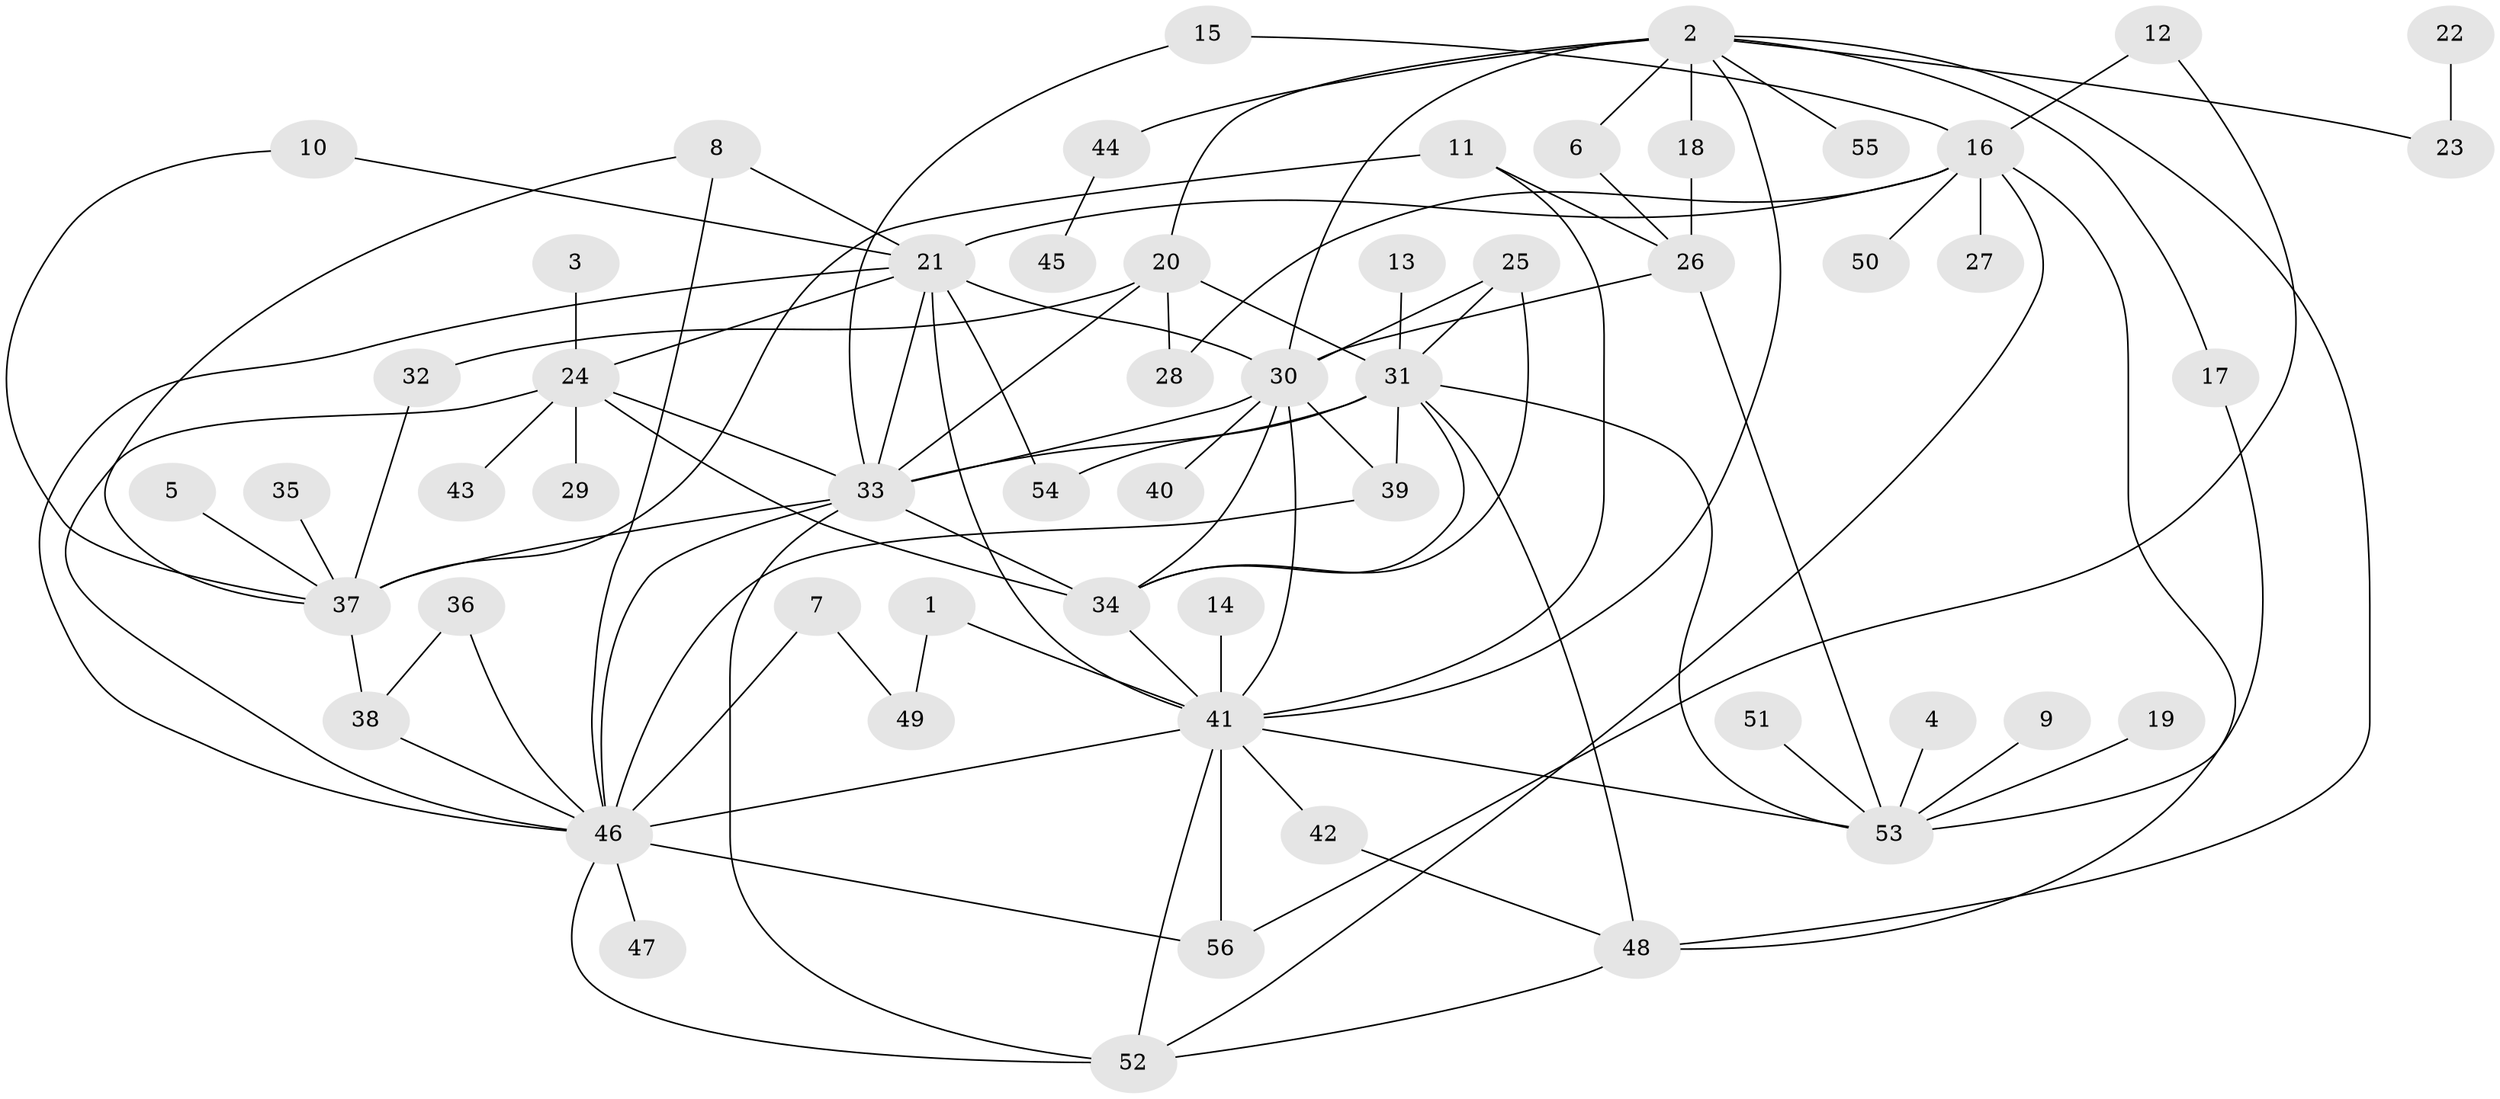 // original degree distribution, {13: 0.026785714285714284, 12: 0.008928571428571428, 11: 0.008928571428571428, 2: 0.24107142857142858, 10: 0.017857142857142856, 9: 0.017857142857142856, 15: 0.008928571428571428, 8: 0.017857142857142856, 3: 0.13392857142857142, 1: 0.41964285714285715, 4: 0.03571428571428571, 6: 0.017857142857142856, 5: 0.03571428571428571, 7: 0.008928571428571428}
// Generated by graph-tools (version 1.1) at 2025/01/03/09/25 03:01:43]
// undirected, 56 vertices, 98 edges
graph export_dot {
graph [start="1"]
  node [color=gray90,style=filled];
  1;
  2;
  3;
  4;
  5;
  6;
  7;
  8;
  9;
  10;
  11;
  12;
  13;
  14;
  15;
  16;
  17;
  18;
  19;
  20;
  21;
  22;
  23;
  24;
  25;
  26;
  27;
  28;
  29;
  30;
  31;
  32;
  33;
  34;
  35;
  36;
  37;
  38;
  39;
  40;
  41;
  42;
  43;
  44;
  45;
  46;
  47;
  48;
  49;
  50;
  51;
  52;
  53;
  54;
  55;
  56;
  1 -- 41 [weight=1.0];
  1 -- 49 [weight=1.0];
  2 -- 6 [weight=1.0];
  2 -- 17 [weight=1.0];
  2 -- 18 [weight=1.0];
  2 -- 20 [weight=1.0];
  2 -- 23 [weight=1.0];
  2 -- 30 [weight=1.0];
  2 -- 41 [weight=1.0];
  2 -- 44 [weight=2.0];
  2 -- 48 [weight=1.0];
  2 -- 55 [weight=1.0];
  3 -- 24 [weight=1.0];
  4 -- 53 [weight=1.0];
  5 -- 37 [weight=1.0];
  6 -- 26 [weight=1.0];
  7 -- 46 [weight=1.0];
  7 -- 49 [weight=1.0];
  8 -- 21 [weight=1.0];
  8 -- 37 [weight=1.0];
  8 -- 46 [weight=1.0];
  9 -- 53 [weight=1.0];
  10 -- 21 [weight=1.0];
  10 -- 37 [weight=1.0];
  11 -- 26 [weight=1.0];
  11 -- 37 [weight=1.0];
  11 -- 41 [weight=1.0];
  12 -- 16 [weight=1.0];
  12 -- 56 [weight=1.0];
  13 -- 31 [weight=1.0];
  14 -- 41 [weight=1.0];
  15 -- 16 [weight=1.0];
  15 -- 33 [weight=1.0];
  16 -- 21 [weight=1.0];
  16 -- 27 [weight=1.0];
  16 -- 28 [weight=1.0];
  16 -- 48 [weight=1.0];
  16 -- 50 [weight=1.0];
  16 -- 52 [weight=1.0];
  17 -- 53 [weight=1.0];
  18 -- 26 [weight=1.0];
  19 -- 53 [weight=1.0];
  20 -- 28 [weight=1.0];
  20 -- 31 [weight=1.0];
  20 -- 32 [weight=1.0];
  20 -- 33 [weight=1.0];
  21 -- 24 [weight=1.0];
  21 -- 30 [weight=1.0];
  21 -- 33 [weight=1.0];
  21 -- 41 [weight=2.0];
  21 -- 46 [weight=1.0];
  21 -- 54 [weight=1.0];
  22 -- 23 [weight=1.0];
  24 -- 29 [weight=1.0];
  24 -- 33 [weight=1.0];
  24 -- 34 [weight=1.0];
  24 -- 43 [weight=1.0];
  24 -- 46 [weight=1.0];
  25 -- 30 [weight=1.0];
  25 -- 31 [weight=1.0];
  25 -- 34 [weight=1.0];
  26 -- 30 [weight=1.0];
  26 -- 53 [weight=1.0];
  30 -- 33 [weight=1.0];
  30 -- 34 [weight=1.0];
  30 -- 39 [weight=1.0];
  30 -- 40 [weight=1.0];
  30 -- 41 [weight=2.0];
  31 -- 33 [weight=2.0];
  31 -- 34 [weight=1.0];
  31 -- 39 [weight=1.0];
  31 -- 48 [weight=1.0];
  31 -- 53 [weight=1.0];
  31 -- 54 [weight=1.0];
  32 -- 37 [weight=1.0];
  33 -- 34 [weight=1.0];
  33 -- 37 [weight=1.0];
  33 -- 46 [weight=1.0];
  33 -- 52 [weight=1.0];
  34 -- 41 [weight=1.0];
  35 -- 37 [weight=1.0];
  36 -- 38 [weight=1.0];
  36 -- 46 [weight=1.0];
  37 -- 38 [weight=2.0];
  38 -- 46 [weight=1.0];
  39 -- 46 [weight=1.0];
  41 -- 42 [weight=1.0];
  41 -- 46 [weight=1.0];
  41 -- 52 [weight=1.0];
  41 -- 53 [weight=1.0];
  41 -- 56 [weight=1.0];
  42 -- 48 [weight=1.0];
  44 -- 45 [weight=1.0];
  46 -- 47 [weight=1.0];
  46 -- 52 [weight=1.0];
  46 -- 56 [weight=2.0];
  48 -- 52 [weight=1.0];
  51 -- 53 [weight=1.0];
}
